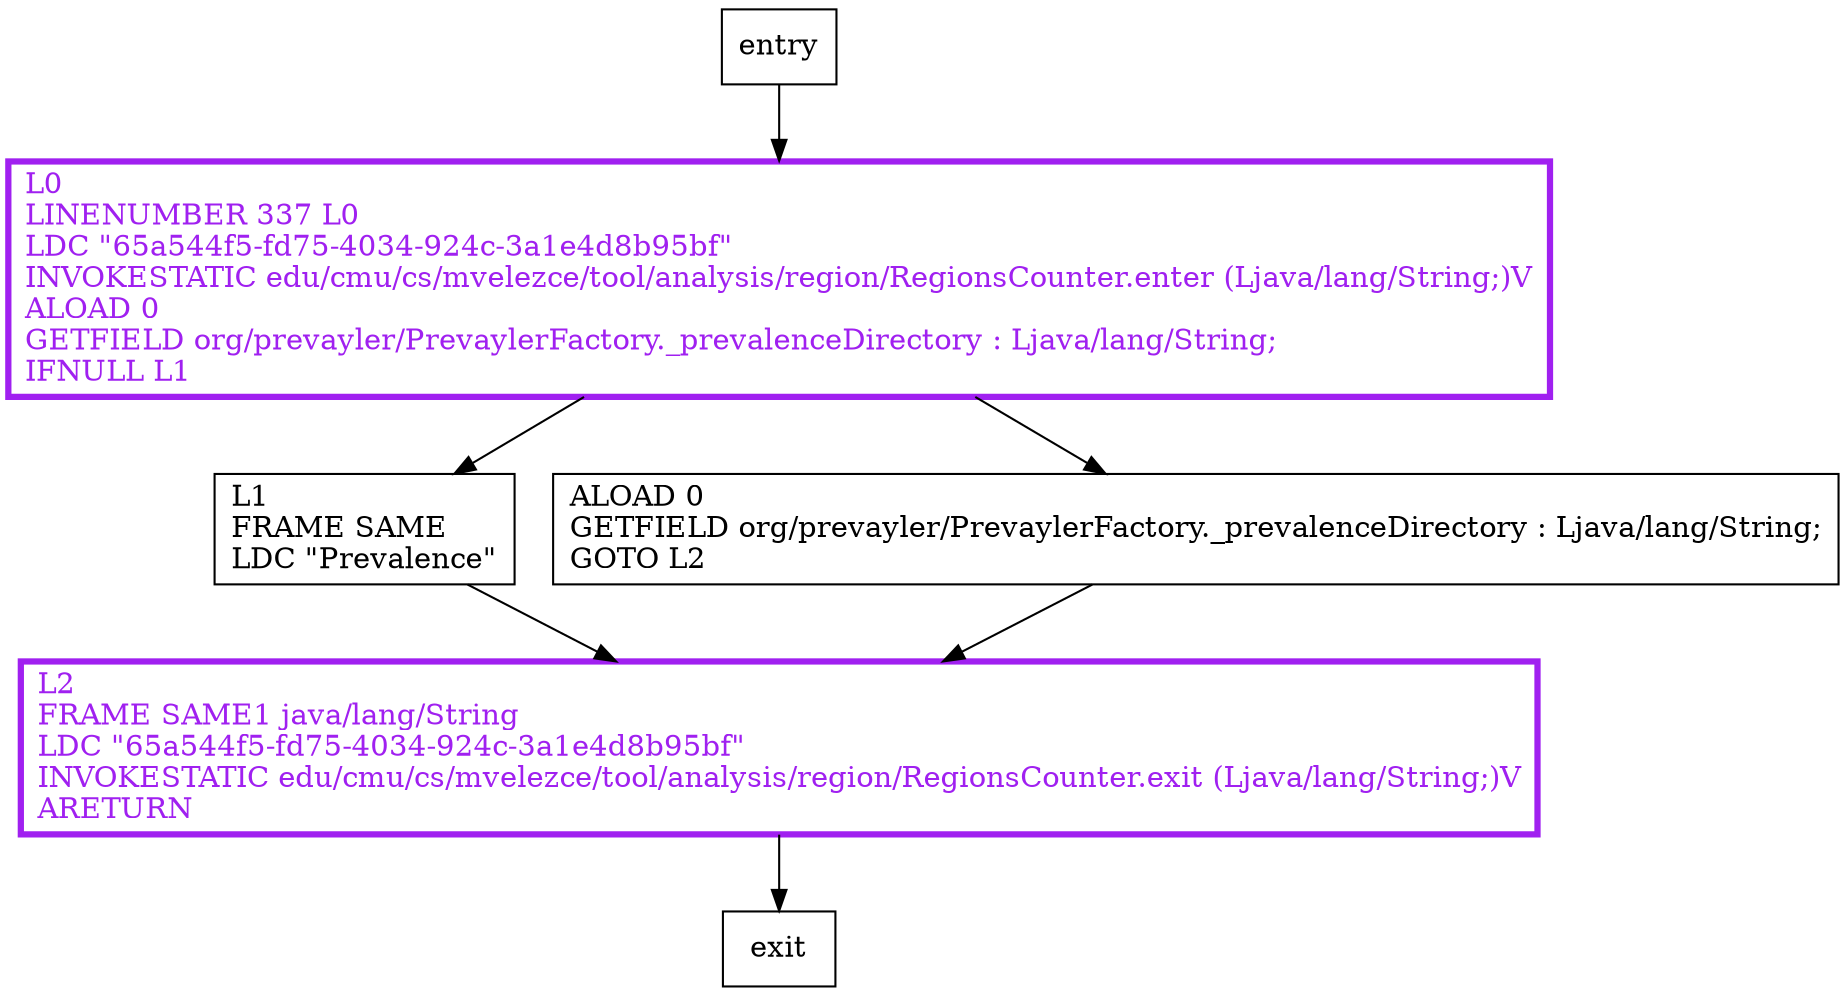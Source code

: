 digraph prevalenceDirectory {
node [shape=record];
1088580639 [label="L0\lLINENUMBER 337 L0\lLDC \"65a544f5-fd75-4034-924c-3a1e4d8b95bf\"\lINVOKESTATIC edu/cmu/cs/mvelezce/tool/analysis/region/RegionsCounter.enter (Ljava/lang/String;)V\lALOAD 0\lGETFIELD org/prevayler/PrevaylerFactory._prevalenceDirectory : Ljava/lang/String;\lIFNULL L1\l"];
20508620 [label="L2\lFRAME SAME1 java/lang/String\lLDC \"65a544f5-fd75-4034-924c-3a1e4d8b95bf\"\lINVOKESTATIC edu/cmu/cs/mvelezce/tool/analysis/region/RegionsCounter.exit (Ljava/lang/String;)V\lARETURN\l"];
1486641403 [label="L1\lFRAME SAME\lLDC \"Prevalence\"\l"];
813021970 [label="ALOAD 0\lGETFIELD org/prevayler/PrevaylerFactory._prevalenceDirectory : Ljava/lang/String;\lGOTO L2\l"];
entry;
exit;
1088580639 -> 1486641403;
1088580639 -> 813021970;
20508620 -> exit;
entry -> 1088580639;
1486641403 -> 20508620;
813021970 -> 20508620;
1088580639[fontcolor="purple", penwidth=3, color="purple"];
20508620[fontcolor="purple", penwidth=3, color="purple"];
}
